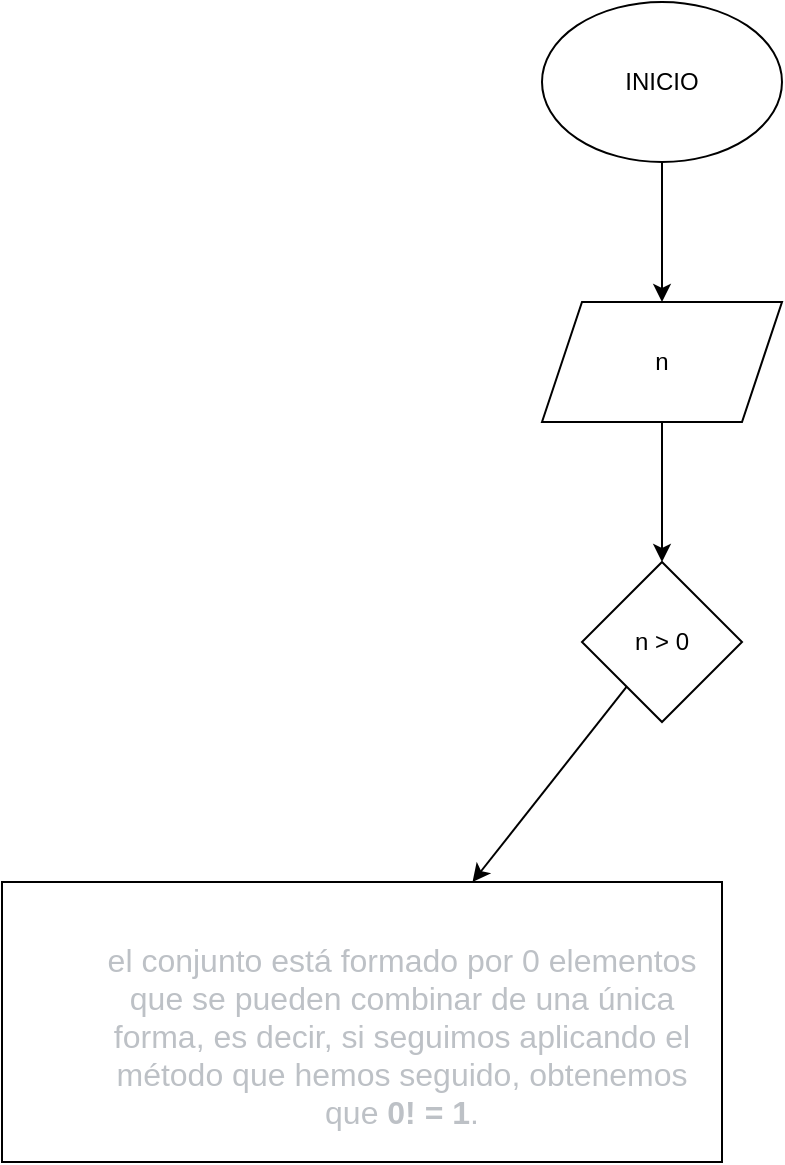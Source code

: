 <mxfile>
    <diagram id="Xlkj5Ag--m_I_bnPMBId" name="Página-1">
        <mxGraphModel dx="1768" dy="550" grid="1" gridSize="10" guides="1" tooltips="1" connect="1" arrows="1" fold="1" page="1" pageScale="1" pageWidth="827" pageHeight="1169" math="0" shadow="0">
            <root>
                <mxCell id="0"/>
                <mxCell id="1" parent="0"/>
                <mxCell id="5" value="" style="edgeStyle=none;html=1;" edge="1" parent="1" source="2" target="4">
                    <mxGeometry relative="1" as="geometry"/>
                </mxCell>
                <mxCell id="2" value="INICIO" style="ellipse;whiteSpace=wrap;html=1;" vertex="1" parent="1">
                    <mxGeometry x="120" width="120" height="80" as="geometry"/>
                </mxCell>
                <mxCell id="7" value="" style="edgeStyle=none;html=1;" edge="1" parent="1" source="4" target="6">
                    <mxGeometry relative="1" as="geometry"/>
                </mxCell>
                <mxCell id="4" value="n" style="shape=parallelogram;perimeter=parallelogramPerimeter;whiteSpace=wrap;html=1;fixedSize=1;" vertex="1" parent="1">
                    <mxGeometry x="120" y="150" width="120" height="60" as="geometry"/>
                </mxCell>
                <mxCell id="9" value="" style="edgeStyle=none;html=1;" edge="1" parent="1" source="6" target="8">
                    <mxGeometry relative="1" as="geometry"/>
                </mxCell>
                <mxCell id="6" value="n &amp;gt; 0" style="rhombus;whiteSpace=wrap;html=1;" vertex="1" parent="1">
                    <mxGeometry x="140" y="280" width="80" height="80" as="geometry"/>
                </mxCell>
                <mxCell id="8" value="&lt;br&gt;&lt;blockquote style=&quot;margin: 0 0 0 40px; border: none; padding: 0px;&quot;&gt;&lt;div style=&quot;&quot;&gt;&lt;span style=&quot;color: rgb(189, 193, 198); font-family: arial, sans-serif; font-size: 16px;&quot;&gt;el conjunto está formado por 0 elementos que se pueden combinar de una única forma, es decir, si seguimos aplicando el método que hemos seguido, obtenemos que&amp;nbsp;&lt;/span&gt;&lt;b style=&quot;color: rgb(189, 193, 198); font-family: arial, sans-serif; font-size: 16px;&quot;&gt;0!&lt;/b&gt;&lt;span style=&quot;color: rgb(189, 193, 198); font-family: arial, sans-serif; font-size: 16px;&quot;&gt;&amp;nbsp;&lt;/span&gt;&lt;b style=&quot;color: rgb(189, 193, 198); font-family: arial, sans-serif; font-size: 16px;&quot;&gt;= 1&lt;/b&gt;&lt;span style=&quot;color: rgb(189, 193, 198); font-family: arial, sans-serif; font-size: 16px;&quot;&gt;.&lt;/span&gt;&lt;/div&gt;&lt;/blockquote&gt;" style="whiteSpace=wrap;html=1;" vertex="1" parent="1">
                    <mxGeometry x="-150" y="440" width="360" height="140" as="geometry"/>
                </mxCell>
            </root>
        </mxGraphModel>
    </diagram>
</mxfile>